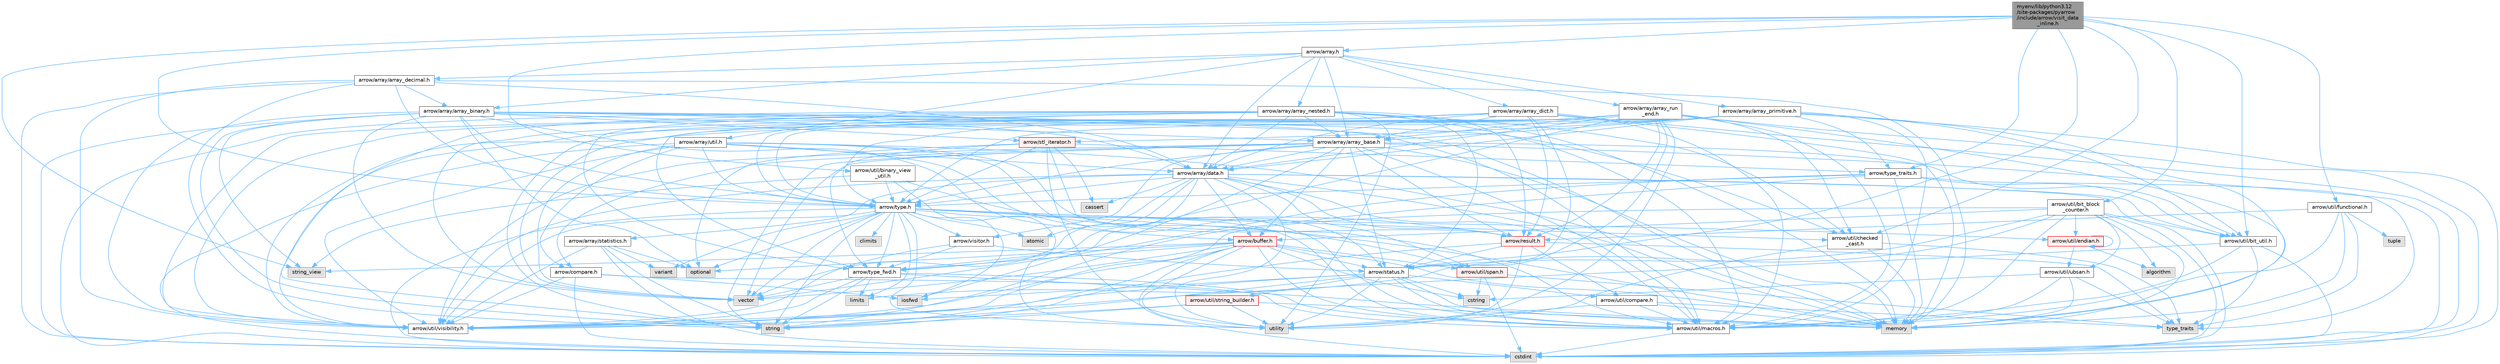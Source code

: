 digraph "myenv/lib/python3.12/site-packages/pyarrow/include/arrow/visit_data_inline.h"
{
 // LATEX_PDF_SIZE
  bgcolor="transparent";
  edge [fontname=Helvetica,fontsize=10,labelfontname=Helvetica,labelfontsize=10];
  node [fontname=Helvetica,fontsize=10,shape=box,height=0.2,width=0.4];
  Node1 [id="Node000001",label="myenv/lib/python3.12\l/site-packages/pyarrow\l/include/arrow/visit_data\l_inline.h",height=0.2,width=0.4,color="gray40", fillcolor="grey60", style="filled", fontcolor="black",tooltip=" "];
  Node1 -> Node2 [id="edge1_Node000001_Node000002",color="steelblue1",style="solid",tooltip=" "];
  Node2 [id="Node000002",label="string_view",height=0.2,width=0.4,color="grey60", fillcolor="#E0E0E0", style="filled",tooltip=" "];
  Node1 -> Node3 [id="edge2_Node000001_Node000003",color="steelblue1",style="solid",tooltip=" "];
  Node3 [id="Node000003",label="arrow/array.h",height=0.2,width=0.4,color="grey40", fillcolor="white", style="filled",URL="$array_8h.html",tooltip=" "];
  Node3 -> Node4 [id="edge3_Node000003_Node000004",color="steelblue1",style="solid",tooltip=" "];
  Node4 [id="Node000004",label="arrow/array/array_base.h",height=0.2,width=0.4,color="grey40", fillcolor="white", style="filled",URL="$array__base_8h.html",tooltip=" "];
  Node4 -> Node5 [id="edge4_Node000004_Node000005",color="steelblue1",style="solid",tooltip=" "];
  Node5 [id="Node000005",label="cstdint",height=0.2,width=0.4,color="grey60", fillcolor="#E0E0E0", style="filled",tooltip=" "];
  Node4 -> Node6 [id="edge5_Node000004_Node000006",color="steelblue1",style="solid",tooltip=" "];
  Node6 [id="Node000006",label="iosfwd",height=0.2,width=0.4,color="grey60", fillcolor="#E0E0E0", style="filled",tooltip=" "];
  Node4 -> Node7 [id="edge6_Node000004_Node000007",color="steelblue1",style="solid",tooltip=" "];
  Node7 [id="Node000007",label="memory",height=0.2,width=0.4,color="grey60", fillcolor="#E0E0E0", style="filled",tooltip=" "];
  Node4 -> Node8 [id="edge7_Node000004_Node000008",color="steelblue1",style="solid",tooltip=" "];
  Node8 [id="Node000008",label="string",height=0.2,width=0.4,color="grey60", fillcolor="#E0E0E0", style="filled",tooltip=" "];
  Node4 -> Node9 [id="edge8_Node000004_Node000009",color="steelblue1",style="solid",tooltip=" "];
  Node9 [id="Node000009",label="vector",height=0.2,width=0.4,color="grey60", fillcolor="#E0E0E0", style="filled",tooltip=" "];
  Node4 -> Node10 [id="edge9_Node000004_Node000010",color="steelblue1",style="solid",tooltip=" "];
  Node10 [id="Node000010",label="arrow/array/data.h",height=0.2,width=0.4,color="grey40", fillcolor="white", style="filled",URL="$data_8h.html",tooltip=" "];
  Node10 -> Node11 [id="edge10_Node000010_Node000011",color="steelblue1",style="solid",tooltip=" "];
  Node11 [id="Node000011",label="atomic",height=0.2,width=0.4,color="grey60", fillcolor="#E0E0E0", style="filled",tooltip=" "];
  Node10 -> Node12 [id="edge11_Node000010_Node000012",color="steelblue1",style="solid",tooltip=" "];
  Node12 [id="Node000012",label="cassert",height=0.2,width=0.4,color="grey60", fillcolor="#E0E0E0", style="filled",tooltip=" "];
  Node10 -> Node5 [id="edge12_Node000010_Node000005",color="steelblue1",style="solid",tooltip=" "];
  Node10 -> Node7 [id="edge13_Node000010_Node000007",color="steelblue1",style="solid",tooltip=" "];
  Node10 -> Node13 [id="edge14_Node000010_Node000013",color="steelblue1",style="solid",tooltip=" "];
  Node13 [id="Node000013",label="utility",height=0.2,width=0.4,color="grey60", fillcolor="#E0E0E0", style="filled",tooltip=" "];
  Node10 -> Node9 [id="edge15_Node000010_Node000009",color="steelblue1",style="solid",tooltip=" "];
  Node10 -> Node14 [id="edge16_Node000010_Node000014",color="steelblue1",style="solid",tooltip=" "];
  Node14 [id="Node000014",label="arrow/array/statistics.h",height=0.2,width=0.4,color="grey40", fillcolor="white", style="filled",URL="$arrow_2array_2statistics_8h.html",tooltip=" "];
  Node14 -> Node5 [id="edge17_Node000014_Node000005",color="steelblue1",style="solid",tooltip=" "];
  Node14 -> Node15 [id="edge18_Node000014_Node000015",color="steelblue1",style="solid",tooltip=" "];
  Node15 [id="Node000015",label="optional",height=0.2,width=0.4,color="grey60", fillcolor="#E0E0E0", style="filled",tooltip=" "];
  Node14 -> Node8 [id="edge19_Node000014_Node000008",color="steelblue1",style="solid",tooltip=" "];
  Node14 -> Node16 [id="edge20_Node000014_Node000016",color="steelblue1",style="solid",tooltip=" "];
  Node16 [id="Node000016",label="variant",height=0.2,width=0.4,color="grey60", fillcolor="#E0E0E0", style="filled",tooltip=" "];
  Node14 -> Node17 [id="edge21_Node000014_Node000017",color="steelblue1",style="solid",tooltip=" "];
  Node17 [id="Node000017",label="arrow/util/visibility.h",height=0.2,width=0.4,color="grey40", fillcolor="white", style="filled",URL="$include_2arrow_2util_2visibility_8h.html",tooltip=" "];
  Node10 -> Node18 [id="edge22_Node000010_Node000018",color="steelblue1",style="solid",tooltip=" "];
  Node18 [id="Node000018",label="arrow/buffer.h",height=0.2,width=0.4,color="red", fillcolor="#FFF0F0", style="filled",URL="$buffer_8h.html",tooltip=" "];
  Node18 -> Node5 [id="edge23_Node000018_Node000005",color="steelblue1",style="solid",tooltip=" "];
  Node18 -> Node19 [id="edge24_Node000018_Node000019",color="steelblue1",style="solid",tooltip=" "];
  Node19 [id="Node000019",label="cstring",height=0.2,width=0.4,color="grey60", fillcolor="#E0E0E0", style="filled",tooltip=" "];
  Node18 -> Node7 [id="edge25_Node000018_Node000007",color="steelblue1",style="solid",tooltip=" "];
  Node18 -> Node15 [id="edge26_Node000018_Node000015",color="steelblue1",style="solid",tooltip=" "];
  Node18 -> Node8 [id="edge27_Node000018_Node000008",color="steelblue1",style="solid",tooltip=" "];
  Node18 -> Node2 [id="edge28_Node000018_Node000002",color="steelblue1",style="solid",tooltip=" "];
  Node18 -> Node13 [id="edge29_Node000018_Node000013",color="steelblue1",style="solid",tooltip=" "];
  Node18 -> Node9 [id="edge30_Node000018_Node000009",color="steelblue1",style="solid",tooltip=" "];
  Node18 -> Node30 [id="edge31_Node000018_Node000030",color="steelblue1",style="solid",tooltip=" "];
  Node30 [id="Node000030",label="arrow/status.h",height=0.2,width=0.4,color="grey40", fillcolor="white", style="filled",URL="$status_8h.html",tooltip=" "];
  Node30 -> Node19 [id="edge32_Node000030_Node000019",color="steelblue1",style="solid",tooltip=" "];
  Node30 -> Node6 [id="edge33_Node000030_Node000006",color="steelblue1",style="solid",tooltip=" "];
  Node30 -> Node7 [id="edge34_Node000030_Node000007",color="steelblue1",style="solid",tooltip=" "];
  Node30 -> Node8 [id="edge35_Node000030_Node000008",color="steelblue1",style="solid",tooltip=" "];
  Node30 -> Node13 [id="edge36_Node000030_Node000013",color="steelblue1",style="solid",tooltip=" "];
  Node30 -> Node31 [id="edge37_Node000030_Node000031",color="steelblue1",style="solid",tooltip=" "];
  Node31 [id="Node000031",label="arrow/util/compare.h",height=0.2,width=0.4,color="grey40", fillcolor="white", style="filled",URL="$util_2compare_8h.html",tooltip=" "];
  Node31 -> Node7 [id="edge38_Node000031_Node000007",color="steelblue1",style="solid",tooltip=" "];
  Node31 -> Node29 [id="edge39_Node000031_Node000029",color="steelblue1",style="solid",tooltip=" "];
  Node29 [id="Node000029",label="type_traits",height=0.2,width=0.4,color="grey60", fillcolor="#E0E0E0", style="filled",tooltip=" "];
  Node31 -> Node13 [id="edge40_Node000031_Node000013",color="steelblue1",style="solid",tooltip=" "];
  Node31 -> Node25 [id="edge41_Node000031_Node000025",color="steelblue1",style="solid",tooltip=" "];
  Node25 [id="Node000025",label="arrow/util/macros.h",height=0.2,width=0.4,color="grey40", fillcolor="white", style="filled",URL="$macros_8h.html",tooltip=" "];
  Node25 -> Node5 [id="edge42_Node000025_Node000005",color="steelblue1",style="solid",tooltip=" "];
  Node30 -> Node25 [id="edge43_Node000030_Node000025",color="steelblue1",style="solid",tooltip=" "];
  Node30 -> Node32 [id="edge44_Node000030_Node000032",color="steelblue1",style="solid",tooltip=" "];
  Node32 [id="Node000032",label="arrow/util/string_builder.h",height=0.2,width=0.4,color="red", fillcolor="#FFF0F0", style="filled",URL="$string__builder_8h.html",tooltip=" "];
  Node32 -> Node7 [id="edge45_Node000032_Node000007",color="steelblue1",style="solid",tooltip=" "];
  Node32 -> Node8 [id="edge46_Node000032_Node000008",color="steelblue1",style="solid",tooltip=" "];
  Node32 -> Node13 [id="edge47_Node000032_Node000013",color="steelblue1",style="solid",tooltip=" "];
  Node32 -> Node17 [id="edge48_Node000032_Node000017",color="steelblue1",style="solid",tooltip=" "];
  Node30 -> Node17 [id="edge49_Node000030_Node000017",color="steelblue1",style="solid",tooltip=" "];
  Node18 -> Node23 [id="edge50_Node000018_Node000023",color="steelblue1",style="solid",tooltip=" "];
  Node23 [id="Node000023",label="arrow/type_fwd.h",height=0.2,width=0.4,color="grey40", fillcolor="white", style="filled",URL="$arrow_2type__fwd_8h.html",tooltip=" "];
  Node23 -> Node24 [id="edge51_Node000023_Node000024",color="steelblue1",style="solid",tooltip=" "];
  Node24 [id="Node000024",label="limits",height=0.2,width=0.4,color="grey60", fillcolor="#E0E0E0", style="filled",tooltip=" "];
  Node23 -> Node7 [id="edge52_Node000023_Node000007",color="steelblue1",style="solid",tooltip=" "];
  Node23 -> Node8 [id="edge53_Node000023_Node000008",color="steelblue1",style="solid",tooltip=" "];
  Node23 -> Node9 [id="edge54_Node000023_Node000009",color="steelblue1",style="solid",tooltip=" "];
  Node23 -> Node25 [id="edge55_Node000023_Node000025",color="steelblue1",style="solid",tooltip=" "];
  Node23 -> Node17 [id="edge56_Node000023_Node000017",color="steelblue1",style="solid",tooltip=" "];
  Node18 -> Node25 [id="edge57_Node000018_Node000025",color="steelblue1",style="solid",tooltip=" "];
  Node18 -> Node36 [id="edge58_Node000018_Node000036",color="steelblue1",style="solid",tooltip=" "];
  Node36 [id="Node000036",label="arrow/util/span.h",height=0.2,width=0.4,color="red", fillcolor="#FFF0F0", style="filled",URL="$span_8h.html",tooltip=" "];
  Node36 -> Node5 [id="edge59_Node000036_Node000005",color="steelblue1",style="solid",tooltip=" "];
  Node36 -> Node19 [id="edge60_Node000036_Node000019",color="steelblue1",style="solid",tooltip=" "];
  Node36 -> Node29 [id="edge61_Node000036_Node000029",color="steelblue1",style="solid",tooltip=" "];
  Node18 -> Node17 [id="edge62_Node000018_Node000017",color="steelblue1",style="solid",tooltip=" "];
  Node10 -> Node26 [id="edge63_Node000010_Node000026",color="steelblue1",style="solid",tooltip=" "];
  Node26 [id="Node000026",label="arrow/result.h",height=0.2,width=0.4,color="red", fillcolor="#FFF0F0", style="filled",URL="$result_8h.html",tooltip=" "];
  Node26 -> Node8 [id="edge64_Node000026_Node000008",color="steelblue1",style="solid",tooltip=" "];
  Node26 -> Node29 [id="edge65_Node000026_Node000029",color="steelblue1",style="solid",tooltip=" "];
  Node26 -> Node13 [id="edge66_Node000026_Node000013",color="steelblue1",style="solid",tooltip=" "];
  Node26 -> Node30 [id="edge67_Node000026_Node000030",color="steelblue1",style="solid",tooltip=" "];
  Node26 -> Node31 [id="edge68_Node000026_Node000031",color="steelblue1",style="solid",tooltip=" "];
  Node10 -> Node38 [id="edge69_Node000010_Node000038",color="steelblue1",style="solid",tooltip=" "];
  Node38 [id="Node000038",label="arrow/type.h",height=0.2,width=0.4,color="grey40", fillcolor="white", style="filled",URL="$type_8h.html",tooltip=" "];
  Node38 -> Node11 [id="edge70_Node000038_Node000011",color="steelblue1",style="solid",tooltip=" "];
  Node38 -> Node39 [id="edge71_Node000038_Node000039",color="steelblue1",style="solid",tooltip=" "];
  Node39 [id="Node000039",label="climits",height=0.2,width=0.4,color="grey60", fillcolor="#E0E0E0", style="filled",tooltip=" "];
  Node38 -> Node5 [id="edge72_Node000038_Node000005",color="steelblue1",style="solid",tooltip=" "];
  Node38 -> Node6 [id="edge73_Node000038_Node000006",color="steelblue1",style="solid",tooltip=" "];
  Node38 -> Node24 [id="edge74_Node000038_Node000024",color="steelblue1",style="solid",tooltip=" "];
  Node38 -> Node7 [id="edge75_Node000038_Node000007",color="steelblue1",style="solid",tooltip=" "];
  Node38 -> Node15 [id="edge76_Node000038_Node000015",color="steelblue1",style="solid",tooltip=" "];
  Node38 -> Node8 [id="edge77_Node000038_Node000008",color="steelblue1",style="solid",tooltip=" "];
  Node38 -> Node13 [id="edge78_Node000038_Node000013",color="steelblue1",style="solid",tooltip=" "];
  Node38 -> Node16 [id="edge79_Node000038_Node000016",color="steelblue1",style="solid",tooltip=" "];
  Node38 -> Node9 [id="edge80_Node000038_Node000009",color="steelblue1",style="solid",tooltip=" "];
  Node38 -> Node26 [id="edge81_Node000038_Node000026",color="steelblue1",style="solid",tooltip=" "];
  Node38 -> Node23 [id="edge82_Node000038_Node000023",color="steelblue1",style="solid",tooltip=" "];
  Node38 -> Node40 [id="edge83_Node000038_Node000040",color="steelblue1",style="solid",tooltip=" "];
  Node40 [id="Node000040",label="arrow/util/checked\l_cast.h",height=0.2,width=0.4,color="grey40", fillcolor="white", style="filled",URL="$checked__cast_8h.html",tooltip=" "];
  Node40 -> Node7 [id="edge84_Node000040_Node000007",color="steelblue1",style="solid",tooltip=" "];
  Node40 -> Node29 [id="edge85_Node000040_Node000029",color="steelblue1",style="solid",tooltip=" "];
  Node40 -> Node13 [id="edge86_Node000040_Node000013",color="steelblue1",style="solid",tooltip=" "];
  Node38 -> Node41 [id="edge87_Node000038_Node000041",color="steelblue1",style="solid",tooltip=" "];
  Node41 [id="Node000041",label="arrow/util/endian.h",height=0.2,width=0.4,color="red", fillcolor="#FFF0F0", style="filled",URL="$endian_8h.html",tooltip=" "];
  Node41 -> Node41 [id="edge88_Node000041_Node000041",color="steelblue1",style="solid",tooltip=" "];
  Node41 -> Node42 [id="edge89_Node000041_Node000042",color="steelblue1",style="solid",tooltip=" "];
  Node42 [id="Node000042",label="algorithm",height=0.2,width=0.4,color="grey60", fillcolor="#E0E0E0", style="filled",tooltip=" "];
  Node41 -> Node45 [id="edge90_Node000041_Node000045",color="steelblue1",style="solid",tooltip=" "];
  Node45 [id="Node000045",label="arrow/util/ubsan.h",height=0.2,width=0.4,color="grey40", fillcolor="white", style="filled",URL="$ubsan_8h.html",tooltip=" "];
  Node45 -> Node19 [id="edge91_Node000045_Node000019",color="steelblue1",style="solid",tooltip=" "];
  Node45 -> Node7 [id="edge92_Node000045_Node000007",color="steelblue1",style="solid",tooltip=" "];
  Node45 -> Node29 [id="edge93_Node000045_Node000029",color="steelblue1",style="solid",tooltip=" "];
  Node45 -> Node25 [id="edge94_Node000045_Node000025",color="steelblue1",style="solid",tooltip=" "];
  Node38 -> Node25 [id="edge95_Node000038_Node000025",color="steelblue1",style="solid",tooltip=" "];
  Node38 -> Node17 [id="edge96_Node000038_Node000017",color="steelblue1",style="solid",tooltip=" "];
  Node38 -> Node46 [id="edge97_Node000038_Node000046",color="steelblue1",style="solid",tooltip=" "];
  Node46 [id="Node000046",label="arrow/visitor.h",height=0.2,width=0.4,color="grey40", fillcolor="white", style="filled",URL="$visitor_8h.html",tooltip=" "];
  Node46 -> Node30 [id="edge98_Node000046_Node000030",color="steelblue1",style="solid",tooltip=" "];
  Node46 -> Node23 [id="edge99_Node000046_Node000023",color="steelblue1",style="solid",tooltip=" "];
  Node46 -> Node17 [id="edge100_Node000046_Node000017",color="steelblue1",style="solid",tooltip=" "];
  Node10 -> Node23 [id="edge101_Node000010_Node000023",color="steelblue1",style="solid",tooltip=" "];
  Node10 -> Node47 [id="edge102_Node000010_Node000047",color="steelblue1",style="solid",tooltip=" "];
  Node47 [id="Node000047",label="arrow/util/bit_util.h",height=0.2,width=0.4,color="grey40", fillcolor="white", style="filled",URL="$bit__util_8h.html",tooltip=" "];
  Node47 -> Node5 [id="edge103_Node000047_Node000005",color="steelblue1",style="solid",tooltip=" "];
  Node47 -> Node29 [id="edge104_Node000047_Node000029",color="steelblue1",style="solid",tooltip=" "];
  Node47 -> Node25 [id="edge105_Node000047_Node000025",color="steelblue1",style="solid",tooltip=" "];
  Node47 -> Node17 [id="edge106_Node000047_Node000017",color="steelblue1",style="solid",tooltip=" "];
  Node10 -> Node25 [id="edge107_Node000010_Node000025",color="steelblue1",style="solid",tooltip=" "];
  Node10 -> Node36 [id="edge108_Node000010_Node000036",color="steelblue1",style="solid",tooltip=" "];
  Node10 -> Node17 [id="edge109_Node000010_Node000017",color="steelblue1",style="solid",tooltip=" "];
  Node4 -> Node18 [id="edge110_Node000004_Node000018",color="steelblue1",style="solid",tooltip=" "];
  Node4 -> Node48 [id="edge111_Node000004_Node000048",color="steelblue1",style="solid",tooltip=" "];
  Node48 [id="Node000048",label="arrow/compare.h",height=0.2,width=0.4,color="grey40", fillcolor="white", style="filled",URL="$compare_8h.html",tooltip=" "];
  Node48 -> Node5 [id="edge112_Node000048_Node000005",color="steelblue1",style="solid",tooltip=" "];
  Node48 -> Node6 [id="edge113_Node000048_Node000006",color="steelblue1",style="solid",tooltip=" "];
  Node48 -> Node25 [id="edge114_Node000048_Node000025",color="steelblue1",style="solid",tooltip=" "];
  Node48 -> Node17 [id="edge115_Node000048_Node000017",color="steelblue1",style="solid",tooltip=" "];
  Node4 -> Node26 [id="edge116_Node000004_Node000026",color="steelblue1",style="solid",tooltip=" "];
  Node4 -> Node30 [id="edge117_Node000004_Node000030",color="steelblue1",style="solid",tooltip=" "];
  Node4 -> Node38 [id="edge118_Node000004_Node000038",color="steelblue1",style="solid",tooltip=" "];
  Node4 -> Node47 [id="edge119_Node000004_Node000047",color="steelblue1",style="solid",tooltip=" "];
  Node4 -> Node25 [id="edge120_Node000004_Node000025",color="steelblue1",style="solid",tooltip=" "];
  Node4 -> Node17 [id="edge121_Node000004_Node000017",color="steelblue1",style="solid",tooltip=" "];
  Node4 -> Node46 [id="edge122_Node000004_Node000046",color="steelblue1",style="solid",tooltip=" "];
  Node3 -> Node49 [id="edge123_Node000003_Node000049",color="steelblue1",style="solid",tooltip=" "];
  Node49 [id="Node000049",label="arrow/array/array_binary.h",height=0.2,width=0.4,color="grey40", fillcolor="white", style="filled",URL="$array__binary_8h.html",tooltip=" "];
  Node49 -> Node5 [id="edge124_Node000049_Node000005",color="steelblue1",style="solid",tooltip=" "];
  Node49 -> Node7 [id="edge125_Node000049_Node000007",color="steelblue1",style="solid",tooltip=" "];
  Node49 -> Node15 [id="edge126_Node000049_Node000015",color="steelblue1",style="solid",tooltip=" "];
  Node49 -> Node8 [id="edge127_Node000049_Node000008",color="steelblue1",style="solid",tooltip=" "];
  Node49 -> Node2 [id="edge128_Node000049_Node000002",color="steelblue1",style="solid",tooltip=" "];
  Node49 -> Node9 [id="edge129_Node000049_Node000009",color="steelblue1",style="solid",tooltip=" "];
  Node49 -> Node4 [id="edge130_Node000049_Node000004",color="steelblue1",style="solid",tooltip=" "];
  Node49 -> Node10 [id="edge131_Node000049_Node000010",color="steelblue1",style="solid",tooltip=" "];
  Node49 -> Node18 [id="edge132_Node000049_Node000018",color="steelblue1",style="solid",tooltip=" "];
  Node49 -> Node50 [id="edge133_Node000049_Node000050",color="steelblue1",style="solid",tooltip=" "];
  Node50 [id="Node000050",label="arrow/stl_iterator.h",height=0.2,width=0.4,color="red", fillcolor="#FFF0F0", style="filled",URL="$stl__iterator_8h.html",tooltip=" "];
  Node50 -> Node12 [id="edge134_Node000050_Node000012",color="steelblue1",style="solid",tooltip=" "];
  Node50 -> Node15 [id="edge135_Node000050_Node000015",color="steelblue1",style="solid",tooltip=" "];
  Node50 -> Node13 [id="edge136_Node000050_Node000013",color="steelblue1",style="solid",tooltip=" "];
  Node50 -> Node38 [id="edge137_Node000050_Node000038",color="steelblue1",style="solid",tooltip=" "];
  Node50 -> Node23 [id="edge138_Node000050_Node000023",color="steelblue1",style="solid",tooltip=" "];
  Node50 -> Node55 [id="edge139_Node000050_Node000055",color="steelblue1",style="solid",tooltip=" "];
  Node55 [id="Node000055",label="arrow/type_traits.h",height=0.2,width=0.4,color="grey40", fillcolor="white", style="filled",URL="$include_2arrow_2type__traits_8h.html",tooltip=" "];
  Node55 -> Node7 [id="edge140_Node000055_Node000007",color="steelblue1",style="solid",tooltip=" "];
  Node55 -> Node8 [id="edge141_Node000055_Node000008",color="steelblue1",style="solid",tooltip=" "];
  Node55 -> Node29 [id="edge142_Node000055_Node000029",color="steelblue1",style="solid",tooltip=" "];
  Node55 -> Node9 [id="edge143_Node000055_Node000009",color="steelblue1",style="solid",tooltip=" "];
  Node55 -> Node38 [id="edge144_Node000055_Node000038",color="steelblue1",style="solid",tooltip=" "];
  Node55 -> Node47 [id="edge145_Node000055_Node000047",color="steelblue1",style="solid",tooltip=" "];
  Node50 -> Node25 [id="edge146_Node000050_Node000025",color="steelblue1",style="solid",tooltip=" "];
  Node49 -> Node38 [id="edge147_Node000049_Node000038",color="steelblue1",style="solid",tooltip=" "];
  Node49 -> Node40 [id="edge148_Node000049_Node000040",color="steelblue1",style="solid",tooltip=" "];
  Node49 -> Node25 [id="edge149_Node000049_Node000025",color="steelblue1",style="solid",tooltip=" "];
  Node49 -> Node17 [id="edge150_Node000049_Node000017",color="steelblue1",style="solid",tooltip=" "];
  Node3 -> Node56 [id="edge151_Node000003_Node000056",color="steelblue1",style="solid",tooltip=" "];
  Node56 [id="Node000056",label="arrow/array/array_decimal.h",height=0.2,width=0.4,color="grey40", fillcolor="white", style="filled",URL="$array__decimal_8h.html",tooltip=" "];
  Node56 -> Node5 [id="edge152_Node000056_Node000005",color="steelblue1",style="solid",tooltip=" "];
  Node56 -> Node7 [id="edge153_Node000056_Node000007",color="steelblue1",style="solid",tooltip=" "];
  Node56 -> Node8 [id="edge154_Node000056_Node000008",color="steelblue1",style="solid",tooltip=" "];
  Node56 -> Node49 [id="edge155_Node000056_Node000049",color="steelblue1",style="solid",tooltip=" "];
  Node56 -> Node10 [id="edge156_Node000056_Node000010",color="steelblue1",style="solid",tooltip=" "];
  Node56 -> Node38 [id="edge157_Node000056_Node000038",color="steelblue1",style="solid",tooltip=" "];
  Node56 -> Node17 [id="edge158_Node000056_Node000017",color="steelblue1",style="solid",tooltip=" "];
  Node3 -> Node57 [id="edge159_Node000003_Node000057",color="steelblue1",style="solid",tooltip=" "];
  Node57 [id="Node000057",label="arrow/array/array_dict.h",height=0.2,width=0.4,color="grey40", fillcolor="white", style="filled",URL="$array__dict_8h.html",tooltip=" "];
  Node57 -> Node5 [id="edge160_Node000057_Node000005",color="steelblue1",style="solid",tooltip=" "];
  Node57 -> Node7 [id="edge161_Node000057_Node000007",color="steelblue1",style="solid",tooltip=" "];
  Node57 -> Node4 [id="edge162_Node000057_Node000004",color="steelblue1",style="solid",tooltip=" "];
  Node57 -> Node10 [id="edge163_Node000057_Node000010",color="steelblue1",style="solid",tooltip=" "];
  Node57 -> Node26 [id="edge164_Node000057_Node000026",color="steelblue1",style="solid",tooltip=" "];
  Node57 -> Node30 [id="edge165_Node000057_Node000030",color="steelblue1",style="solid",tooltip=" "];
  Node57 -> Node38 [id="edge166_Node000057_Node000038",color="steelblue1",style="solid",tooltip=" "];
  Node57 -> Node25 [id="edge167_Node000057_Node000025",color="steelblue1",style="solid",tooltip=" "];
  Node57 -> Node17 [id="edge168_Node000057_Node000017",color="steelblue1",style="solid",tooltip=" "];
  Node3 -> Node58 [id="edge169_Node000003_Node000058",color="steelblue1",style="solid",tooltip=" "];
  Node58 [id="Node000058",label="arrow/array/array_nested.h",height=0.2,width=0.4,color="grey40", fillcolor="white", style="filled",URL="$array__nested_8h.html",tooltip=" "];
  Node58 -> Node5 [id="edge170_Node000058_Node000005",color="steelblue1",style="solid",tooltip=" "];
  Node58 -> Node7 [id="edge171_Node000058_Node000007",color="steelblue1",style="solid",tooltip=" "];
  Node58 -> Node8 [id="edge172_Node000058_Node000008",color="steelblue1",style="solid",tooltip=" "];
  Node58 -> Node13 [id="edge173_Node000058_Node000013",color="steelblue1",style="solid",tooltip=" "];
  Node58 -> Node9 [id="edge174_Node000058_Node000009",color="steelblue1",style="solid",tooltip=" "];
  Node58 -> Node4 [id="edge175_Node000058_Node000004",color="steelblue1",style="solid",tooltip=" "];
  Node58 -> Node10 [id="edge176_Node000058_Node000010",color="steelblue1",style="solid",tooltip=" "];
  Node58 -> Node26 [id="edge177_Node000058_Node000026",color="steelblue1",style="solid",tooltip=" "];
  Node58 -> Node30 [id="edge178_Node000058_Node000030",color="steelblue1",style="solid",tooltip=" "];
  Node58 -> Node38 [id="edge179_Node000058_Node000038",color="steelblue1",style="solid",tooltip=" "];
  Node58 -> Node23 [id="edge180_Node000058_Node000023",color="steelblue1",style="solid",tooltip=" "];
  Node58 -> Node40 [id="edge181_Node000058_Node000040",color="steelblue1",style="solid",tooltip=" "];
  Node58 -> Node25 [id="edge182_Node000058_Node000025",color="steelblue1",style="solid",tooltip=" "];
  Node58 -> Node17 [id="edge183_Node000058_Node000017",color="steelblue1",style="solid",tooltip=" "];
  Node3 -> Node59 [id="edge184_Node000003_Node000059",color="steelblue1",style="solid",tooltip=" "];
  Node59 [id="Node000059",label="arrow/array/array_primitive.h",height=0.2,width=0.4,color="grey40", fillcolor="white", style="filled",URL="$array__primitive_8h.html",tooltip=" "];
  Node59 -> Node5 [id="edge185_Node000059_Node000005",color="steelblue1",style="solid",tooltip=" "];
  Node59 -> Node7 [id="edge186_Node000059_Node000007",color="steelblue1",style="solid",tooltip=" "];
  Node59 -> Node4 [id="edge187_Node000059_Node000004",color="steelblue1",style="solid",tooltip=" "];
  Node59 -> Node10 [id="edge188_Node000059_Node000010",color="steelblue1",style="solid",tooltip=" "];
  Node59 -> Node50 [id="edge189_Node000059_Node000050",color="steelblue1",style="solid",tooltip=" "];
  Node59 -> Node38 [id="edge190_Node000059_Node000038",color="steelblue1",style="solid",tooltip=" "];
  Node59 -> Node23 [id="edge191_Node000059_Node000023",color="steelblue1",style="solid",tooltip=" "];
  Node59 -> Node55 [id="edge192_Node000059_Node000055",color="steelblue1",style="solid",tooltip=" "];
  Node59 -> Node47 [id="edge193_Node000059_Node000047",color="steelblue1",style="solid",tooltip=" "];
  Node59 -> Node25 [id="edge194_Node000059_Node000025",color="steelblue1",style="solid",tooltip=" "];
  Node59 -> Node17 [id="edge195_Node000059_Node000017",color="steelblue1",style="solid",tooltip=" "];
  Node3 -> Node60 [id="edge196_Node000003_Node000060",color="steelblue1",style="solid",tooltip=" "];
  Node60 [id="Node000060",label="arrow/array/array_run\l_end.h",height=0.2,width=0.4,color="grey40", fillcolor="white", style="filled",URL="$array__run__end_8h.html",tooltip=" "];
  Node60 -> Node5 [id="edge197_Node000060_Node000005",color="steelblue1",style="solid",tooltip=" "];
  Node60 -> Node7 [id="edge198_Node000060_Node000007",color="steelblue1",style="solid",tooltip=" "];
  Node60 -> Node8 [id="edge199_Node000060_Node000008",color="steelblue1",style="solid",tooltip=" "];
  Node60 -> Node13 [id="edge200_Node000060_Node000013",color="steelblue1",style="solid",tooltip=" "];
  Node60 -> Node9 [id="edge201_Node000060_Node000009",color="steelblue1",style="solid",tooltip=" "];
  Node60 -> Node4 [id="edge202_Node000060_Node000004",color="steelblue1",style="solid",tooltip=" "];
  Node60 -> Node10 [id="edge203_Node000060_Node000010",color="steelblue1",style="solid",tooltip=" "];
  Node60 -> Node26 [id="edge204_Node000060_Node000026",color="steelblue1",style="solid",tooltip=" "];
  Node60 -> Node30 [id="edge205_Node000060_Node000030",color="steelblue1",style="solid",tooltip=" "];
  Node60 -> Node38 [id="edge206_Node000060_Node000038",color="steelblue1",style="solid",tooltip=" "];
  Node60 -> Node23 [id="edge207_Node000060_Node000023",color="steelblue1",style="solid",tooltip=" "];
  Node60 -> Node40 [id="edge208_Node000060_Node000040",color="steelblue1",style="solid",tooltip=" "];
  Node60 -> Node25 [id="edge209_Node000060_Node000025",color="steelblue1",style="solid",tooltip=" "];
  Node60 -> Node17 [id="edge210_Node000060_Node000017",color="steelblue1",style="solid",tooltip=" "];
  Node3 -> Node10 [id="edge211_Node000003_Node000010",color="steelblue1",style="solid",tooltip=" "];
  Node3 -> Node61 [id="edge212_Node000003_Node000061",color="steelblue1",style="solid",tooltip=" "];
  Node61 [id="Node000061",label="arrow/array/util.h",height=0.2,width=0.4,color="grey40", fillcolor="white", style="filled",URL="$array_2util_8h.html",tooltip=" "];
  Node61 -> Node5 [id="edge213_Node000061_Node000005",color="steelblue1",style="solid",tooltip=" "];
  Node61 -> Node7 [id="edge214_Node000061_Node000007",color="steelblue1",style="solid",tooltip=" "];
  Node61 -> Node9 [id="edge215_Node000061_Node000009",color="steelblue1",style="solid",tooltip=" "];
  Node61 -> Node10 [id="edge216_Node000061_Node000010",color="steelblue1",style="solid",tooltip=" "];
  Node61 -> Node48 [id="edge217_Node000061_Node000048",color="steelblue1",style="solid",tooltip=" "];
  Node61 -> Node26 [id="edge218_Node000061_Node000026",color="steelblue1",style="solid",tooltip=" "];
  Node61 -> Node30 [id="edge219_Node000061_Node000030",color="steelblue1",style="solid",tooltip=" "];
  Node61 -> Node38 [id="edge220_Node000061_Node000038",color="steelblue1",style="solid",tooltip=" "];
  Node61 -> Node25 [id="edge221_Node000061_Node000025",color="steelblue1",style="solid",tooltip=" "];
  Node61 -> Node17 [id="edge222_Node000061_Node000017",color="steelblue1",style="solid",tooltip=" "];
  Node1 -> Node30 [id="edge223_Node000001_Node000030",color="steelblue1",style="solid",tooltip=" "];
  Node1 -> Node38 [id="edge224_Node000001_Node000038",color="steelblue1",style="solid",tooltip=" "];
  Node1 -> Node55 [id="edge225_Node000001_Node000055",color="steelblue1",style="solid",tooltip=" "];
  Node1 -> Node62 [id="edge226_Node000001_Node000062",color="steelblue1",style="solid",tooltip=" "];
  Node62 [id="Node000062",label="arrow/util/binary_view\l_util.h",height=0.2,width=0.4,color="grey40", fillcolor="white", style="filled",URL="$binary__view__util_8h.html",tooltip=" "];
  Node62 -> Node2 [id="edge227_Node000062_Node000002",color="steelblue1",style="solid",tooltip=" "];
  Node62 -> Node13 [id="edge228_Node000062_Node000013",color="steelblue1",style="solid",tooltip=" "];
  Node62 -> Node38 [id="edge229_Node000062_Node000038",color="steelblue1",style="solid",tooltip=" "];
  Node62 -> Node36 [id="edge230_Node000062_Node000036",color="steelblue1",style="solid",tooltip=" "];
  Node1 -> Node63 [id="edge231_Node000001_Node000063",color="steelblue1",style="solid",tooltip=" "];
  Node63 [id="Node000063",label="arrow/util/bit_block\l_counter.h",height=0.2,width=0.4,color="grey40", fillcolor="white", style="filled",URL="$bit__block__counter_8h.html",tooltip=" "];
  Node63 -> Node42 [id="edge232_Node000063_Node000042",color="steelblue1",style="solid",tooltip=" "];
  Node63 -> Node5 [id="edge233_Node000063_Node000005",color="steelblue1",style="solid",tooltip=" "];
  Node63 -> Node24 [id="edge234_Node000063_Node000024",color="steelblue1",style="solid",tooltip=" "];
  Node63 -> Node7 [id="edge235_Node000063_Node000007",color="steelblue1",style="solid",tooltip=" "];
  Node63 -> Node18 [id="edge236_Node000063_Node000018",color="steelblue1",style="solid",tooltip=" "];
  Node63 -> Node30 [id="edge237_Node000063_Node000030",color="steelblue1",style="solid",tooltip=" "];
  Node63 -> Node47 [id="edge238_Node000063_Node000047",color="steelblue1",style="solid",tooltip=" "];
  Node63 -> Node41 [id="edge239_Node000063_Node000041",color="steelblue1",style="solid",tooltip=" "];
  Node63 -> Node25 [id="edge240_Node000063_Node000025",color="steelblue1",style="solid",tooltip=" "];
  Node63 -> Node45 [id="edge241_Node000063_Node000045",color="steelblue1",style="solid",tooltip=" "];
  Node63 -> Node17 [id="edge242_Node000063_Node000017",color="steelblue1",style="solid",tooltip=" "];
  Node1 -> Node47 [id="edge243_Node000001_Node000047",color="steelblue1",style="solid",tooltip=" "];
  Node1 -> Node40 [id="edge244_Node000001_Node000040",color="steelblue1",style="solid",tooltip=" "];
  Node1 -> Node64 [id="edge245_Node000001_Node000064",color="steelblue1",style="solid",tooltip=" "];
  Node64 [id="Node000064",label="arrow/util/functional.h",height=0.2,width=0.4,color="grey40", fillcolor="white", style="filled",URL="$functional_8h.html",tooltip=" "];
  Node64 -> Node7 [id="edge246_Node000064_Node000007",color="steelblue1",style="solid",tooltip=" "];
  Node64 -> Node65 [id="edge247_Node000064_Node000065",color="steelblue1",style="solid",tooltip=" "];
  Node65 [id="Node000065",label="tuple",height=0.2,width=0.4,color="grey60", fillcolor="#E0E0E0", style="filled",tooltip=" "];
  Node64 -> Node29 [id="edge248_Node000064_Node000029",color="steelblue1",style="solid",tooltip=" "];
  Node64 -> Node26 [id="edge249_Node000064_Node000026",color="steelblue1",style="solid",tooltip=" "];
  Node64 -> Node25 [id="edge250_Node000064_Node000025",color="steelblue1",style="solid",tooltip=" "];
}
